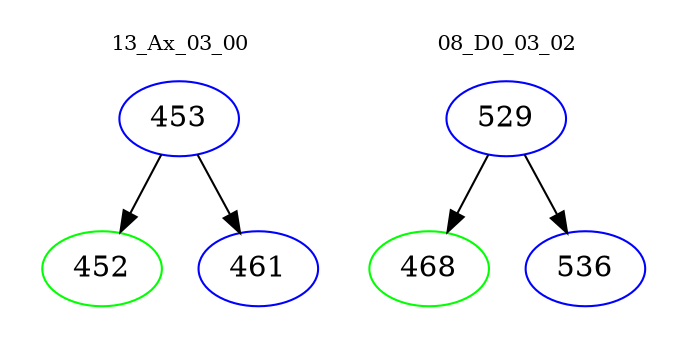 digraph{
subgraph cluster_0 {
color = white
label = "13_Ax_03_00";
fontsize=10;
T0_453 [label="453", color="blue"]
T0_453 -> T0_452 [color="black"]
T0_452 [label="452", color="green"]
T0_453 -> T0_461 [color="black"]
T0_461 [label="461", color="blue"]
}
subgraph cluster_1 {
color = white
label = "08_D0_03_02";
fontsize=10;
T1_529 [label="529", color="blue"]
T1_529 -> T1_468 [color="black"]
T1_468 [label="468", color="green"]
T1_529 -> T1_536 [color="black"]
T1_536 [label="536", color="blue"]
}
}
